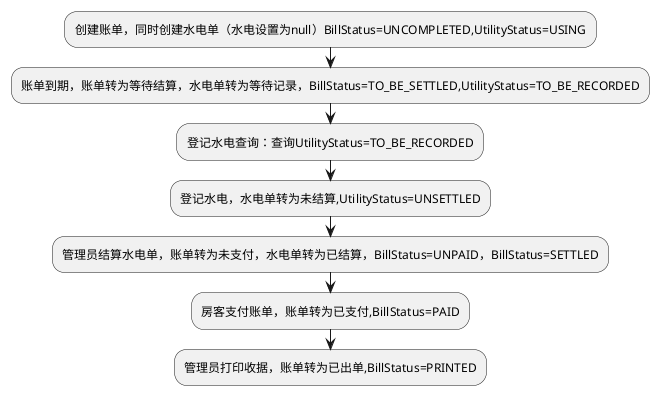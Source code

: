 @startuml
:创建账单，同时创建水电单（水电设置为null）BillStatus=UNCOMPLETED,UtilityStatus=USING;
:账单到期，账单转为等待结算，水电单转为等待记录，BillStatus=TO_BE_SETTLED,UtilityStatus=TO_BE_RECORDED;
:登记水电查询：查询UtilityStatus=TO_BE_RECORDED;
:登记水电，水电单转为未结算,UtilityStatus=UNSETTLED;
:管理员结算水电单，账单转为未支付，水电单转为已结算，BillStatus=UNPAID，BillStatus=SETTLED;
:房客支付账单，账单转为已支付,BillStatus=PAID;
:管理员打印收据，账单转为已出单,BillStatus=PRINTED;
@enduml